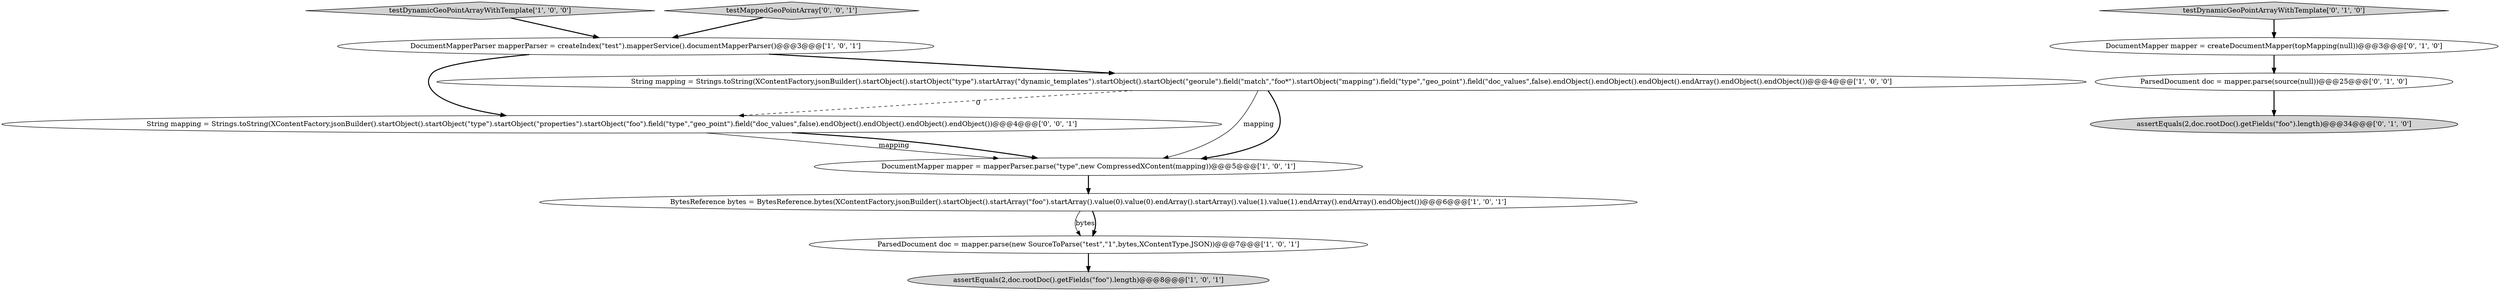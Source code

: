 digraph {
5 [style = filled, label = "testDynamicGeoPointArrayWithTemplate['1', '0', '0']", fillcolor = lightgray, shape = diamond image = "AAA0AAABBB1BBB"];
4 [style = filled, label = "DocumentMapperParser mapperParser = createIndex(\"test\").mapperService().documentMapperParser()@@@3@@@['1', '0', '1']", fillcolor = white, shape = ellipse image = "AAA0AAABBB1BBB"];
9 [style = filled, label = "ParsedDocument doc = mapper.parse(source(null))@@@25@@@['0', '1', '0']", fillcolor = white, shape = ellipse image = "AAA1AAABBB2BBB"];
2 [style = filled, label = "BytesReference bytes = BytesReference.bytes(XContentFactory.jsonBuilder().startObject().startArray(\"foo\").startArray().value(0).value(0).endArray().startArray().value(1).value(1).endArray().endArray().endObject())@@@6@@@['1', '0', '1']", fillcolor = white, shape = ellipse image = "AAA0AAABBB1BBB"];
11 [style = filled, label = "testMappedGeoPointArray['0', '0', '1']", fillcolor = lightgray, shape = diamond image = "AAA0AAABBB3BBB"];
12 [style = filled, label = "String mapping = Strings.toString(XContentFactory.jsonBuilder().startObject().startObject(\"type\").startObject(\"properties\").startObject(\"foo\").field(\"type\",\"geo_point\").field(\"doc_values\",false).endObject().endObject().endObject().endObject())@@@4@@@['0', '0', '1']", fillcolor = white, shape = ellipse image = "AAA0AAABBB3BBB"];
6 [style = filled, label = "assertEquals(2,doc.rootDoc().getFields(\"foo\").length)@@@8@@@['1', '0', '1']", fillcolor = lightgray, shape = ellipse image = "AAA0AAABBB1BBB"];
1 [style = filled, label = "DocumentMapper mapper = mapperParser.parse(\"type\",new CompressedXContent(mapping))@@@5@@@['1', '0', '1']", fillcolor = white, shape = ellipse image = "AAA0AAABBB1BBB"];
8 [style = filled, label = "assertEquals(2,doc.rootDoc().getFields(\"foo\").length)@@@34@@@['0', '1', '0']", fillcolor = lightgray, shape = ellipse image = "AAA0AAABBB2BBB"];
10 [style = filled, label = "DocumentMapper mapper = createDocumentMapper(topMapping(null))@@@3@@@['0', '1', '0']", fillcolor = white, shape = ellipse image = "AAA0AAABBB2BBB"];
3 [style = filled, label = "ParsedDocument doc = mapper.parse(new SourceToParse(\"test\",\"1\",bytes,XContentType.JSON))@@@7@@@['1', '0', '1']", fillcolor = white, shape = ellipse image = "AAA0AAABBB1BBB"];
7 [style = filled, label = "testDynamicGeoPointArrayWithTemplate['0', '1', '0']", fillcolor = lightgray, shape = diamond image = "AAA0AAABBB2BBB"];
0 [style = filled, label = "String mapping = Strings.toString(XContentFactory.jsonBuilder().startObject().startObject(\"type\").startArray(\"dynamic_templates\").startObject().startObject(\"georule\").field(\"match\",\"foo*\").startObject(\"mapping\").field(\"type\",\"geo_point\").field(\"doc_values\",false).endObject().endObject().endObject().endArray().endObject().endObject())@@@4@@@['1', '0', '0']", fillcolor = white, shape = ellipse image = "AAA0AAABBB1BBB"];
12->1 [style = solid, label="mapping"];
5->4 [style = bold, label=""];
12->1 [style = bold, label=""];
11->4 [style = bold, label=""];
9->8 [style = bold, label=""];
2->3 [style = solid, label="bytes"];
3->6 [style = bold, label=""];
1->2 [style = bold, label=""];
0->1 [style = solid, label="mapping"];
0->1 [style = bold, label=""];
7->10 [style = bold, label=""];
4->0 [style = bold, label=""];
4->12 [style = bold, label=""];
10->9 [style = bold, label=""];
2->3 [style = bold, label=""];
0->12 [style = dashed, label="0"];
}
